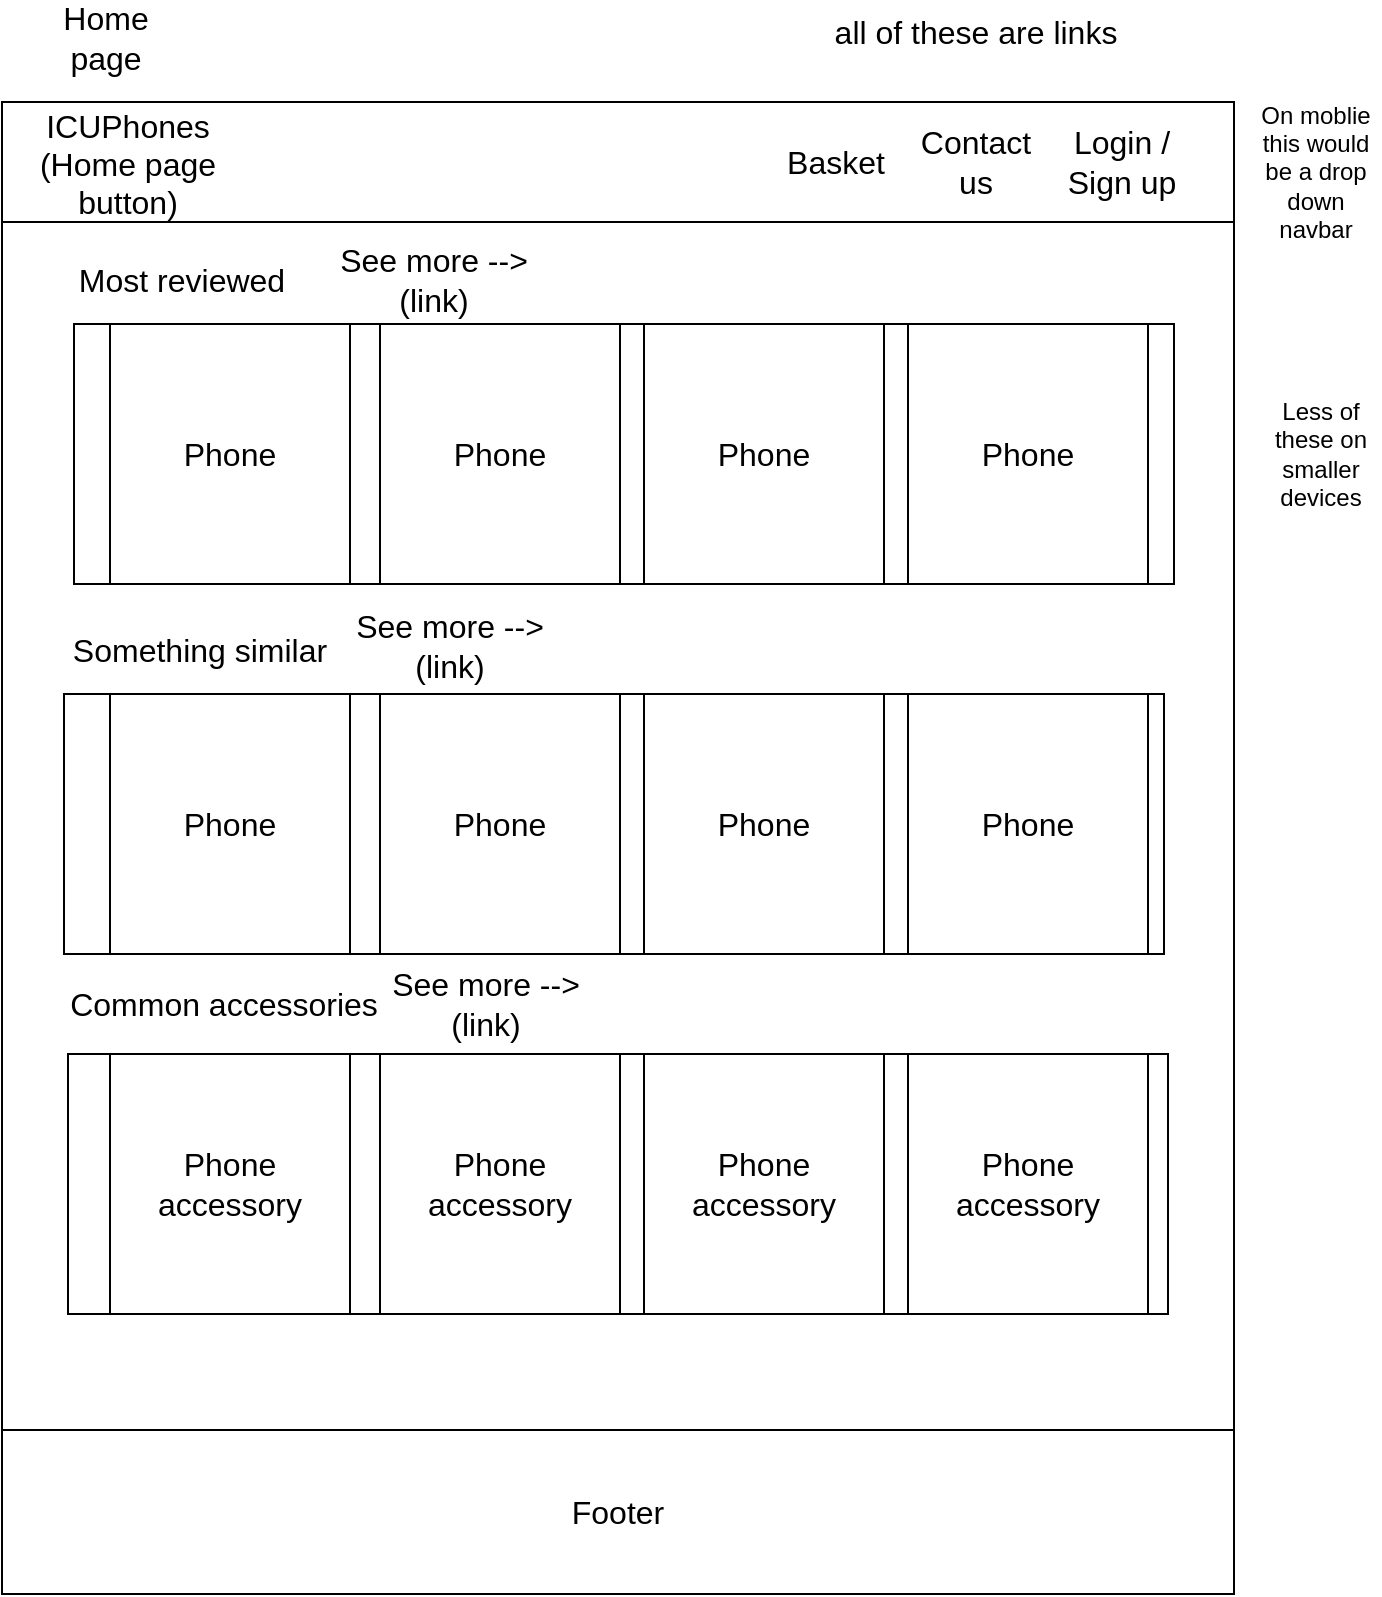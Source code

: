 <mxfile version="23.1.7" type="onedrive" pages="8">
  <diagram name="Home page" id="zt25JcFaLjdhWgld8VqI">
    <mxGraphModel grid="0" page="0" gridSize="10" guides="1" tooltips="1" connect="1" arrows="1" fold="1" pageScale="1" pageWidth="827" pageHeight="1169" math="0" shadow="0">
      <root>
        <mxCell id="0" />
        <mxCell id="1" parent="0" />
        <mxCell id="d32x63MjvHoc11s_lcRO-1" value="" style="rounded=0;whiteSpace=wrap;html=1;fontSize=16;" vertex="1" parent="1">
          <mxGeometry x="-94" y="-262" width="616" height="746" as="geometry" />
        </mxCell>
        <mxCell id="d32x63MjvHoc11s_lcRO-2" value="Home page" style="text;html=1;strokeColor=none;fillColor=none;align=center;verticalAlign=middle;whiteSpace=wrap;rounded=0;fontSize=16;" vertex="1" parent="1">
          <mxGeometry x="-72" y="-309" width="60" height="30" as="geometry" />
        </mxCell>
        <mxCell id="d32x63MjvHoc11s_lcRO-3" value="" style="rounded=0;whiteSpace=wrap;html=1;fontSize=16;" vertex="1" parent="1">
          <mxGeometry x="-94" y="-262" width="616" height="60" as="geometry" />
        </mxCell>
        <mxCell id="d32x63MjvHoc11s_lcRO-4" value="ICUPhones (Home page button)" style="text;html=1;strokeColor=none;fillColor=none;align=center;verticalAlign=middle;whiteSpace=wrap;rounded=0;fontSize=16;" vertex="1" parent="1">
          <mxGeometry x="-90" y="-251" width="118" height="39" as="geometry" />
        </mxCell>
        <mxCell id="d32x63MjvHoc11s_lcRO-6" value="Contact us" style="text;html=1;strokeColor=none;fillColor=none;align=center;verticalAlign=middle;whiteSpace=wrap;rounded=0;fontSize=16;" vertex="1" parent="1">
          <mxGeometry x="363" y="-247" width="60" height="30" as="geometry" />
        </mxCell>
        <mxCell id="d32x63MjvHoc11s_lcRO-7" value="Login / Sign up" style="text;html=1;strokeColor=none;fillColor=none;align=center;verticalAlign=middle;whiteSpace=wrap;rounded=0;fontSize=16;" vertex="1" parent="1">
          <mxGeometry x="436" y="-247" width="60" height="30" as="geometry" />
        </mxCell>
        <mxCell id="d32x63MjvHoc11s_lcRO-8" value="Basket" style="text;html=1;strokeColor=none;fillColor=none;align=center;verticalAlign=middle;whiteSpace=wrap;rounded=0;fontSize=16;" vertex="1" parent="1">
          <mxGeometry x="293" y="-247" width="60" height="30" as="geometry" />
        </mxCell>
        <mxCell id="d32x63MjvHoc11s_lcRO-10" value="Footer" style="rounded=0;whiteSpace=wrap;html=1;fontSize=16;" vertex="1" parent="1">
          <mxGeometry x="-94" y="402" width="616" height="82" as="geometry" />
        </mxCell>
        <mxCell id="d32x63MjvHoc11s_lcRO-11" value="" style="rounded=0;whiteSpace=wrap;html=1;fontSize=16;" vertex="1" parent="1">
          <mxGeometry x="-58" y="-151" width="550" height="130" as="geometry" />
        </mxCell>
        <mxCell id="d32x63MjvHoc11s_lcRO-12" value="" style="rounded=0;whiteSpace=wrap;html=1;fontSize=16;" vertex="1" parent="1">
          <mxGeometry x="-63" y="34" width="550" height="130" as="geometry" />
        </mxCell>
        <mxCell id="d32x63MjvHoc11s_lcRO-13" value="" style="rounded=0;whiteSpace=wrap;html=1;fontSize=16;" vertex="1" parent="1">
          <mxGeometry x="-61" y="214" width="550" height="130" as="geometry" />
        </mxCell>
        <mxCell id="d32x63MjvHoc11s_lcRO-15" value="Most reviewed" style="text;html=1;strokeColor=none;fillColor=none;align=center;verticalAlign=middle;whiteSpace=wrap;rounded=0;fontSize=16;" vertex="1" parent="1">
          <mxGeometry x="-63" y="-188" width="118" height="30" as="geometry" />
        </mxCell>
        <mxCell id="d32x63MjvHoc11s_lcRO-16" value="See more --&amp;gt; (link)" style="text;html=1;strokeColor=none;fillColor=none;align=center;verticalAlign=middle;whiteSpace=wrap;rounded=0;fontSize=16;" vertex="1" parent="1">
          <mxGeometry x="69" y="-188" width="106" height="30" as="geometry" />
        </mxCell>
        <mxCell id="d32x63MjvHoc11s_lcRO-17" value="Phone" style="rounded=0;whiteSpace=wrap;html=1;fontSize=16;" vertex="1" parent="1">
          <mxGeometry x="-40" y="-151" width="120" height="130" as="geometry" />
        </mxCell>
        <mxCell id="d32x63MjvHoc11s_lcRO-18" value="Phone" style="rounded=0;whiteSpace=wrap;html=1;fontSize=16;" vertex="1" parent="1">
          <mxGeometry x="95" y="-151" width="120" height="130" as="geometry" />
        </mxCell>
        <mxCell id="d32x63MjvHoc11s_lcRO-19" value="Phone" style="rounded=0;whiteSpace=wrap;html=1;fontSize=16;" vertex="1" parent="1">
          <mxGeometry x="227" y="-151" width="120" height="130" as="geometry" />
        </mxCell>
        <mxCell id="d32x63MjvHoc11s_lcRO-20" value="Phone" style="rounded=0;whiteSpace=wrap;html=1;fontSize=16;" vertex="1" parent="1">
          <mxGeometry x="359" y="-151" width="120" height="130" as="geometry" />
        </mxCell>
        <mxCell id="d32x63MjvHoc11s_lcRO-21" value="Phone" style="rounded=0;whiteSpace=wrap;html=1;fontSize=16;" vertex="1" parent="1">
          <mxGeometry x="-40" y="34" width="120" height="130" as="geometry" />
        </mxCell>
        <mxCell id="d32x63MjvHoc11s_lcRO-22" value="Phone" style="rounded=0;whiteSpace=wrap;html=1;fontSize=16;" vertex="1" parent="1">
          <mxGeometry x="95" y="34" width="120" height="130" as="geometry" />
        </mxCell>
        <mxCell id="d32x63MjvHoc11s_lcRO-23" value="Phone" style="rounded=0;whiteSpace=wrap;html=1;fontSize=16;" vertex="1" parent="1">
          <mxGeometry x="227" y="34" width="120" height="130" as="geometry" />
        </mxCell>
        <mxCell id="d32x63MjvHoc11s_lcRO-24" value="Phone" style="rounded=0;whiteSpace=wrap;html=1;fontSize=16;" vertex="1" parent="1">
          <mxGeometry x="359" y="34" width="120" height="130" as="geometry" />
        </mxCell>
        <mxCell id="d32x63MjvHoc11s_lcRO-25" value="Phone accessory" style="rounded=0;whiteSpace=wrap;html=1;fontSize=16;" vertex="1" parent="1">
          <mxGeometry x="-40" y="214" width="120" height="130" as="geometry" />
        </mxCell>
        <mxCell id="d32x63MjvHoc11s_lcRO-26" value="Phone accessory" style="rounded=0;whiteSpace=wrap;html=1;fontSize=16;" vertex="1" parent="1">
          <mxGeometry x="95" y="214" width="120" height="130" as="geometry" />
        </mxCell>
        <mxCell id="d32x63MjvHoc11s_lcRO-27" value="Phone accessory" style="rounded=0;whiteSpace=wrap;html=1;fontSize=16;" vertex="1" parent="1">
          <mxGeometry x="227" y="214" width="120" height="130" as="geometry" />
        </mxCell>
        <mxCell id="d32x63MjvHoc11s_lcRO-28" value="Phone accessory" style="rounded=0;whiteSpace=wrap;html=1;fontSize=16;" vertex="1" parent="1">
          <mxGeometry x="359" y="214" width="120" height="130" as="geometry" />
        </mxCell>
        <mxCell id="d32x63MjvHoc11s_lcRO-30" value="Something similar" style="text;html=1;strokeColor=none;fillColor=none;align=center;verticalAlign=middle;whiteSpace=wrap;rounded=0;fontSize=16;" vertex="1" parent="1">
          <mxGeometry x="-61" y="-3" width="132" height="30" as="geometry" />
        </mxCell>
        <mxCell id="d32x63MjvHoc11s_lcRO-31" value="See more --&amp;gt; (link)" style="text;html=1;strokeColor=none;fillColor=none;align=center;verticalAlign=middle;whiteSpace=wrap;rounded=0;fontSize=16;" vertex="1" parent="1">
          <mxGeometry x="80" y="-5" width="100" height="30" as="geometry" />
        </mxCell>
        <mxCell id="d32x63MjvHoc11s_lcRO-32" value="Common accessories" style="text;html=1;strokeColor=none;fillColor=none;align=center;verticalAlign=middle;whiteSpace=wrap;rounded=0;fontSize=16;" vertex="1" parent="1">
          <mxGeometry x="-61" y="174" width="156" height="30" as="geometry" />
        </mxCell>
        <mxCell id="d32x63MjvHoc11s_lcRO-33" value="See more --&amp;gt; (link)" style="text;html=1;strokeColor=none;fillColor=none;align=center;verticalAlign=middle;whiteSpace=wrap;rounded=0;fontSize=16;" vertex="1" parent="1">
          <mxGeometry x="100" y="174" width="96" height="30" as="geometry" />
        </mxCell>
        <mxCell id="d32x63MjvHoc11s_lcRO-34" value="all of these are links" style="text;html=1;strokeColor=none;fillColor=none;align=center;verticalAlign=middle;whiteSpace=wrap;rounded=0;fontSize=16;" vertex="1" parent="1">
          <mxGeometry x="311" y="-312" width="164" height="30" as="geometry" />
        </mxCell>
        <mxCell id="ZIH8kqcib9oKoeWaXA0X-1" value="On moblie this would be a drop down navbar" style="text;html=1;align=center;verticalAlign=middle;whiteSpace=wrap;rounded=0;" vertex="1" parent="1">
          <mxGeometry x="533" y="-242" width="60" height="30" as="geometry" />
        </mxCell>
        <mxCell id="ZIH8kqcib9oKoeWaXA0X-2" value="Less of these on smaller devices" style="text;html=1;align=center;verticalAlign=middle;whiteSpace=wrap;rounded=0;" vertex="1" parent="1">
          <mxGeometry x="536" y="-101" width="59" height="30" as="geometry" />
        </mxCell>
      </root>
    </mxGraphModel>
  </diagram>
  <diagram id="AbY6OzLQASMaMPU8tdsU" name="&quot;Contact us&quot;">
    <mxGraphModel grid="0" page="0" gridSize="10" guides="1" tooltips="1" connect="1" arrows="1" fold="1" pageScale="1" pageWidth="827" pageHeight="1169" math="0" shadow="0">
      <root>
        <mxCell id="0" />
        <mxCell id="1" parent="0" />
        <mxCell id="rbCyuyB-ehg8jCkqY63Z-1" value="" style="rounded=0;whiteSpace=wrap;html=1;fontSize=16;" vertex="1" parent="1">
          <mxGeometry x="-45" y="-47" width="521" height="613" as="geometry" />
        </mxCell>
        <mxCell id="rbCyuyB-ehg8jCkqY63Z-2" value="&quot;Contact us&quot;" style="text;html=1;strokeColor=none;fillColor=none;align=center;verticalAlign=middle;whiteSpace=wrap;rounded=0;fontSize=16;" vertex="1" parent="1">
          <mxGeometry x="-43" y="-96" width="101" height="35" as="geometry" />
        </mxCell>
        <mxCell id="rbCyuyB-ehg8jCkqY63Z-3" value="The navbar (full on Home page)" style="rounded=0;whiteSpace=wrap;html=1;fontSize=16;" vertex="1" parent="1">
          <mxGeometry x="-45" y="-47" width="521" height="60" as="geometry" />
        </mxCell>
        <mxCell id="gOTSkg0luQZno4KXuptD-1" style="edgeStyle=none;curved=1;rounded=0;orthogonalLoop=1;jettySize=auto;html=1;exitX=0.5;exitY=0;exitDx=0;exitDy=0;fontSize=12;startSize=8;endSize=8;" edge="1" parent="1" source="mKzCwTj_6UQjqGNAuBny-1" target="rbCyuyB-ehg8jCkqY63Z-1">
          <mxGeometry relative="1" as="geometry" />
        </mxCell>
        <mxCell id="mKzCwTj_6UQjqGNAuBny-1" value="Footer" style="rounded=0;whiteSpace=wrap;html=1;" vertex="1" parent="1">
          <mxGeometry x="-45" y="478" width="521" height="88" as="geometry" />
        </mxCell>
        <mxCell id="gOTSkg0luQZno4KXuptD-2" value="" style="rounded=0;whiteSpace=wrap;html=1;" vertex="1" parent="1">
          <mxGeometry x="-27" y="122" width="489" height="269" as="geometry" />
        </mxCell>
        <mxCell id="gOTSkg0luQZno4KXuptD-3" value="Our customers are very important to us so let us know of anything that may of gone wrong with this form" style="text;html=1;align=center;verticalAlign=middle;whiteSpace=wrap;rounded=0;;fontSize=16;" vertex="1" parent="1">
          <mxGeometry x="-23" y="82" width="463.5" height="21" as="geometry" />
        </mxCell>
        <mxCell id="gOTSkg0luQZno4KXuptD-4" value="Name (optional):" style="text;html=1;align=center;verticalAlign=middle;whiteSpace=wrap;rounded=0;;fontSize=16;" vertex="1" parent="1">
          <mxGeometry x="-12" y="140" width="129" height="30" as="geometry" />
        </mxCell>
        <mxCell id="gOTSkg0luQZno4KXuptD-6" value="" style="rounded=0;whiteSpace=wrap;html=1;" vertex="1" parent="1">
          <mxGeometry x="120" y="145" width="117" height="23" as="geometry" />
        </mxCell>
        <mxCell id="gOTSkg0luQZno4KXuptD-7" value="Email:" style="text;html=1;align=center;verticalAlign=middle;whiteSpace=wrap;rounded=0;;fontSize=16;" vertex="1" parent="1">
          <mxGeometry x="-12" y="170" width="60" height="30" as="geometry" />
        </mxCell>
        <mxCell id="gOTSkg0luQZno4KXuptD-9" value="" style="rounded=0;whiteSpace=wrap;html=1;" vertex="1" parent="1">
          <mxGeometry x="55" y="172.5" width="194" height="25" as="geometry" />
        </mxCell>
        <mxCell id="gOTSkg0luQZno4KXuptD-12" value="Issue:" style="text;html=1;align=center;verticalAlign=middle;whiteSpace=wrap;rounded=0;;fontSize=16;" vertex="1" parent="1">
          <mxGeometry x="-12" y="206" width="60" height="30" as="geometry" />
        </mxCell>
        <mxCell id="gOTSkg0luQZno4KXuptD-13" value="A dropdown box that lets you choose the issue." style="rounded=0;whiteSpace=wrap;html=1;" vertex="1" parent="1">
          <mxGeometry x="55" y="210" width="178" height="27" as="geometry" />
        </mxCell>
        <mxCell id="gOTSkg0luQZno4KXuptD-14" value="Description of what went wrong:" style="text;html=1;align=center;verticalAlign=middle;whiteSpace=wrap;rounded=0;;fontSize=16;" vertex="1" parent="1">
          <mxGeometry x="-12" y="247" width="229" height="30" as="geometry" />
        </mxCell>
        <mxCell id="gOTSkg0luQZno4KXuptD-15" value="" style="rounded=0;whiteSpace=wrap;html=1;" vertex="1" parent="1">
          <mxGeometry x="-12" y="277" width="456" height="106" as="geometry" />
        </mxCell>
        <mxCell id="gOTSkg0luQZno4KXuptD-16" value="Alternatively you can contact us through email (notrealemail@emailsite.com) or though phone (5555555555)" style="text;html=1;align=center;verticalAlign=middle;whiteSpace=wrap;rounded=0;;fontSize=16;" vertex="1" parent="1">
          <mxGeometry x="-43" y="401" width="491" height="71" as="geometry" />
        </mxCell>
      </root>
    </mxGraphModel>
  </diagram>
  <diagram id="mWhjEdERqXn4Da6BEjyh" name="Category pages">
    <mxGraphModel grid="0" page="0" gridSize="10" guides="1" tooltips="1" connect="1" arrows="1" fold="1" pageScale="1" pageWidth="827" pageHeight="1169" math="0" shadow="0">
      <root>
        <mxCell id="0" />
        <mxCell id="1" parent="0" />
        <mxCell id="qNbQul-dFzZ_JnN7R4oM-1" value="" style="rounded=0;whiteSpace=wrap;html=1;" vertex="1" parent="1">
          <mxGeometry x="-91" y="-84" width="587" height="680" as="geometry" />
        </mxCell>
        <mxCell id="qNbQul-dFzZ_JnN7R4oM-2" value="Category pages" style="text;html=1;align=center;verticalAlign=middle;whiteSpace=wrap;rounded=0;;fontSize=16;" vertex="1" parent="1">
          <mxGeometry x="-91" y="-137" width="133" height="30" as="geometry" />
        </mxCell>
        <mxCell id="qNbQul-dFzZ_JnN7R4oM-3" value="Navbar (full on Home page)" style="rounded=0;whiteSpace=wrap;html=1;" vertex="1" parent="1">
          <mxGeometry x="-91" y="-84" width="587" height="60" as="geometry" />
        </mxCell>
        <mxCell id="qNbQul-dFzZ_JnN7R4oM-4" value="Footer" style="rounded=0;whiteSpace=wrap;html=1;" vertex="1" parent="1">
          <mxGeometry x="-91" y="536" width="587" height="60" as="geometry" />
        </mxCell>
        <mxCell id="qNbQul-dFzZ_JnN7R4oM-5" value="(The category type here)" style="text;html=1;align=center;verticalAlign=middle;whiteSpace=wrap;rounded=0;;fontSize=16;" vertex="1" parent="1">
          <mxGeometry x="-70" y="-11" width="148" height="46" as="geometry" />
        </mxCell>
        <mxCell id="qNbQul-dFzZ_JnN7R4oM-6" value="" style="rounded=0;whiteSpace=wrap;html=1;" vertex="1" parent="1">
          <mxGeometry x="-44" y="35" width="140" height="171" as="geometry" />
        </mxCell>
        <mxCell id="qNbQul-dFzZ_JnN7R4oM-7" value="Picture of phone" style="rounded=0;whiteSpace=wrap;html=1;" vertex="1" parent="1">
          <mxGeometry x="-34" y="42" width="120" height="80" as="geometry" />
        </mxCell>
        <mxCell id="qNbQul-dFzZ_JnN7R4oM-9" value="Description of phone" style="text;html=1;align=center;verticalAlign=middle;whiteSpace=wrap;rounded=0;;fontSize=12;" vertex="1" parent="1">
          <mxGeometry x="-32.5" y="130" width="114.5" height="66" as="geometry" />
        </mxCell>
        <mxCell id="qNbQul-dFzZ_JnN7R4oM-10" value="These are cards --&amp;gt;" style="text;html=1;align=center;verticalAlign=middle;whiteSpace=wrap;rounded=0;;fontSize=16;" vertex="1" parent="1">
          <mxGeometry x="-247" y="100" width="153" height="30" as="geometry" />
        </mxCell>
        <mxCell id="qNbQul-dFzZ_JnN7R4oM-17" value="" style="rounded=0;whiteSpace=wrap;html=1;" vertex="1" parent="1">
          <mxGeometry x="313" y="35" width="140" height="171" as="geometry" />
        </mxCell>
        <mxCell id="qNbQul-dFzZ_JnN7R4oM-18" value="Picture of phone" style="rounded=0;whiteSpace=wrap;html=1;" vertex="1" parent="1">
          <mxGeometry x="323" y="42" width="120" height="80" as="geometry" />
        </mxCell>
        <mxCell id="qNbQul-dFzZ_JnN7R4oM-19" value="Description of phone" style="text;html=1;align=center;verticalAlign=middle;whiteSpace=wrap;rounded=0;;fontSize=12;" vertex="1" parent="1">
          <mxGeometry x="324.5" y="130" width="114.5" height="66" as="geometry" />
        </mxCell>
        <mxCell id="qNbQul-dFzZ_JnN7R4oM-20" value="" style="rounded=0;whiteSpace=wrap;html=1;" vertex="1" parent="1">
          <mxGeometry x="132.5" y="35" width="140" height="171" as="geometry" />
        </mxCell>
        <mxCell id="qNbQul-dFzZ_JnN7R4oM-21" value="Picture of phone" style="rounded=0;whiteSpace=wrap;html=1;" vertex="1" parent="1">
          <mxGeometry x="142.5" y="42" width="120" height="80" as="geometry" />
        </mxCell>
        <mxCell id="qNbQul-dFzZ_JnN7R4oM-22" value="Description of phone" style="text;html=1;align=center;verticalAlign=middle;whiteSpace=wrap;rounded=0;;fontSize=12;" vertex="1" parent="1">
          <mxGeometry x="144" y="130" width="114.5" height="66" as="geometry" />
        </mxCell>
        <mxCell id="qNbQul-dFzZ_JnN7R4oM-23" value="" style="rounded=0;whiteSpace=wrap;html=1;" vertex="1" parent="1">
          <mxGeometry x="-44" y="217" width="140" height="171" as="geometry" />
        </mxCell>
        <mxCell id="qNbQul-dFzZ_JnN7R4oM-24" value="Picture of phone" style="rounded=0;whiteSpace=wrap;html=1;" vertex="1" parent="1">
          <mxGeometry x="-34" y="224" width="120" height="80" as="geometry" />
        </mxCell>
        <mxCell id="qNbQul-dFzZ_JnN7R4oM-25" value="Description of phone" style="text;html=1;align=center;verticalAlign=middle;whiteSpace=wrap;rounded=0;;fontSize=12;" vertex="1" parent="1">
          <mxGeometry x="-32.5" y="312" width="114.5" height="66" as="geometry" />
        </mxCell>
        <mxCell id="qNbQul-dFzZ_JnN7R4oM-26" value="" style="rounded=0;whiteSpace=wrap;html=1;" vertex="1" parent="1">
          <mxGeometry x="132.5" y="217" width="140" height="171" as="geometry" />
        </mxCell>
        <mxCell id="qNbQul-dFzZ_JnN7R4oM-27" value="Picture of phone" style="rounded=0;whiteSpace=wrap;html=1;" vertex="1" parent="1">
          <mxGeometry x="142.5" y="224" width="120" height="80" as="geometry" />
        </mxCell>
        <mxCell id="qNbQul-dFzZ_JnN7R4oM-28" value="Description of phone" style="text;html=1;align=center;verticalAlign=middle;whiteSpace=wrap;rounded=0;;fontSize=12;" vertex="1" parent="1">
          <mxGeometry x="144" y="312" width="114.5" height="66" as="geometry" />
        </mxCell>
        <mxCell id="qNbQul-dFzZ_JnN7R4oM-29" value="" style="rounded=0;whiteSpace=wrap;html=1;" vertex="1" parent="1">
          <mxGeometry x="313" y="217" width="140" height="171" as="geometry" />
        </mxCell>
        <mxCell id="qNbQul-dFzZ_JnN7R4oM-30" value="Picture of phone" style="rounded=0;whiteSpace=wrap;html=1;" vertex="1" parent="1">
          <mxGeometry x="323" y="224" width="120" height="80" as="geometry" />
        </mxCell>
        <mxCell id="qNbQul-dFzZ_JnN7R4oM-31" value="Description of phone" style="text;html=1;align=center;verticalAlign=middle;whiteSpace=wrap;rounded=0;;fontSize=12;" vertex="1" parent="1">
          <mxGeometry x="324.5" y="312" width="114.5" height="66" as="geometry" />
        </mxCell>
        <mxCell id="qNbQul-dFzZ_JnN7R4oM-33" value="" style="rounded=0;whiteSpace=wrap;html=1;" vertex="1" parent="1">
          <mxGeometry x="-44" y="399" width="140" height="137" as="geometry" />
        </mxCell>
        <mxCell id="qNbQul-dFzZ_JnN7R4oM-34" value="Picture of phone" style="rounded=0;whiteSpace=wrap;html=1;" vertex="1" parent="1">
          <mxGeometry x="-34" y="408" width="120" height="72" as="geometry" />
        </mxCell>
        <mxCell id="qNbQul-dFzZ_JnN7R4oM-35" value="Description of phone" style="text;html=1;align=center;verticalAlign=middle;whiteSpace=wrap;rounded=0;;fontSize=12;" vertex="1" parent="1">
          <mxGeometry x="-33" y="490" width="117" height="47" as="geometry" />
        </mxCell>
        <mxCell id="qNbQul-dFzZ_JnN7R4oM-36" value="" style="rounded=0;whiteSpace=wrap;html=1;" vertex="1" parent="1">
          <mxGeometry x="132.5" y="399" width="140" height="137" as="geometry" />
        </mxCell>
        <mxCell id="qNbQul-dFzZ_JnN7R4oM-37" value="Picture of phone" style="rounded=0;whiteSpace=wrap;html=1;" vertex="1" parent="1">
          <mxGeometry x="142.5" y="408" width="120" height="72" as="geometry" />
        </mxCell>
        <mxCell id="qNbQul-dFzZ_JnN7R4oM-38" value="Description of phone" style="text;html=1;align=center;verticalAlign=middle;whiteSpace=wrap;rounded=0;;fontSize=12;" vertex="1" parent="1">
          <mxGeometry x="143.5" y="490" width="117" height="47" as="geometry" />
        </mxCell>
        <mxCell id="qNbQul-dFzZ_JnN7R4oM-39" value="" style="rounded=0;whiteSpace=wrap;html=1;" vertex="1" parent="1">
          <mxGeometry x="311.75" y="399" width="140" height="137" as="geometry" />
        </mxCell>
        <mxCell id="qNbQul-dFzZ_JnN7R4oM-40" value="Picture of phone" style="rounded=0;whiteSpace=wrap;html=1;" vertex="1" parent="1">
          <mxGeometry x="321.75" y="408" width="120" height="72" as="geometry" />
        </mxCell>
        <mxCell id="qNbQul-dFzZ_JnN7R4oM-41" value="Description of phone" style="text;html=1;align=center;verticalAlign=middle;whiteSpace=wrap;rounded=0;;fontSize=12;" vertex="1" parent="1">
          <mxGeometry x="322.75" y="490" width="117" height="47" as="geometry" />
        </mxCell>
        <mxCell id="qNbQul-dFzZ_JnN7R4oM-42" value="Scroll down to find more (footer will be at the end of the page not at the bottom of the screen)" style="text;html=1;align=center;verticalAlign=middle;whiteSpace=wrap;rounded=0;;fontSize=16;" vertex="1" parent="1">
          <mxGeometry x="93.75" y="608" width="215" height="79" as="geometry" />
        </mxCell>
        <mxCell id="n9BA55_rLFzUqG-_gnNx-1" value="Can be limited down to just 1 per row on smaller devices" style="text;html=1;align=center;verticalAlign=middle;whiteSpace=wrap;rounded=0;" vertex="1" parent="1">
          <mxGeometry x="516" y="84" width="60" height="30" as="geometry" />
        </mxCell>
      </root>
    </mxGraphModel>
  </diagram>
  <diagram id="FB4hmMKqrwhnoJkXc2Fm" name="Login / Sign up page">
    <mxGraphModel grid="0" page="0" gridSize="10" guides="1" tooltips="1" connect="1" arrows="1" fold="1" pageScale="1" pageWidth="827" pageHeight="1169" math="0" shadow="0">
      <root>
        <mxCell id="0" />
        <mxCell id="1" parent="0" />
        <mxCell id="Q6-p6mUPjxA83mHE6kSp-1" value="" style="rounded=0;whiteSpace=wrap;html=1;" vertex="1" parent="1">
          <mxGeometry x="-88" y="-102" width="579" height="682" as="geometry" />
        </mxCell>
        <mxCell id="Q6-p6mUPjxA83mHE6kSp-2" value="Navbar (full on home page)" style="rounded=0;whiteSpace=wrap;html=1;" vertex="1" parent="1">
          <mxGeometry x="-88" y="-102" width="579" height="60" as="geometry" />
        </mxCell>
        <mxCell id="Q6-p6mUPjxA83mHE6kSp-3" value="Footer" style="rounded=0;whiteSpace=wrap;html=1;" vertex="1" parent="1">
          <mxGeometry x="-88" y="500" width="579" height="80" as="geometry" />
        </mxCell>
        <mxCell id="Q6-p6mUPjxA83mHE6kSp-4" value="Login" style="text;html=1;align=center;verticalAlign=middle;whiteSpace=wrap;rounded=0;;fontSize=16;" vertex="1" parent="1">
          <mxGeometry x="-65" y="-8" width="60" height="30" as="geometry" />
        </mxCell>
        <mxCell id="Q6-p6mUPjxA83mHE6kSp-5" value="Username:" style="text;html=1;align=center;verticalAlign=middle;whiteSpace=wrap;rounded=0;;fontSize=16;" vertex="1" parent="1">
          <mxGeometry x="-65" y="32" width="60" height="30" as="geometry" />
        </mxCell>
        <mxCell id="Q6-p6mUPjxA83mHE6kSp-6" value="" style="rounded=0;whiteSpace=wrap;html=1;" vertex="1" parent="1">
          <mxGeometry x="13" y="34" width="120" height="26" as="geometry" />
        </mxCell>
        <mxCell id="Q6-p6mUPjxA83mHE6kSp-7" value="Password:" style="text;html=1;align=center;verticalAlign=middle;whiteSpace=wrap;rounded=0;;fontSize=16;" vertex="1" parent="1">
          <mxGeometry x="-65" y="76" width="60" height="30" as="geometry" />
        </mxCell>
        <mxCell id="Q6-p6mUPjxA83mHE6kSp-8" value="Hidden text version" style="rounded=0;whiteSpace=wrap;html=1;" vertex="1" parent="1">
          <mxGeometry x="13" y="78" width="120" height="29" as="geometry" />
        </mxCell>
        <mxCell id="Q6-p6mUPjxA83mHE6kSp-10" value="Login" style="rounded=0;whiteSpace=wrap;html=1;" vertex="1" parent="1">
          <mxGeometry x="-68" y="124" width="74" height="27" as="geometry" />
        </mxCell>
        <mxCell id="Q6-p6mUPjxA83mHE6kSp-11" value="Sign up" style="text;html=1;align=center;verticalAlign=middle;whiteSpace=wrap;rounded=0;;fontSize=16;" vertex="1" parent="1">
          <mxGeometry x="-65" y="191" width="60" height="30" as="geometry" />
        </mxCell>
        <mxCell id="Q6-p6mUPjxA83mHE6kSp-12" value="Username:" style="text;html=1;align=center;verticalAlign=middle;whiteSpace=wrap;rounded=0;;fontSize=16;" vertex="1" parent="1">
          <mxGeometry x="-65" y="234" width="60" height="30" as="geometry" />
        </mxCell>
        <mxCell id="Q6-p6mUPjxA83mHE6kSp-13" value="" style="rounded=0;whiteSpace=wrap;html=1;" vertex="1" parent="1">
          <mxGeometry x="17" y="237" width="120" height="27" as="geometry" />
        </mxCell>
        <mxCell id="Q6-p6mUPjxA83mHE6kSp-14" value="Password:" style="text;html=1;align=center;verticalAlign=middle;whiteSpace=wrap;rounded=0;;fontSize=16;" vertex="1" parent="1">
          <mxGeometry x="-65" y="273" width="60" height="30" as="geometry" />
        </mxCell>
        <mxCell id="Q6-p6mUPjxA83mHE6kSp-15" value="Hidden text version" style="rounded=0;whiteSpace=wrap;html=1;" vertex="1" parent="1">
          <mxGeometry x="17" y="277" width="120" height="27" as="geometry" />
        </mxCell>
        <mxCell id="Q6-p6mUPjxA83mHE6kSp-16" value="Confirm password:" style="text;html=1;align=center;verticalAlign=middle;whiteSpace=wrap;rounded=0;;fontSize=16;" vertex="1" parent="1">
          <mxGeometry x="-65" y="314" width="60" height="30" as="geometry" />
        </mxCell>
        <mxCell id="Q6-p6mUPjxA83mHE6kSp-17" value="Hidden text version" style="rounded=0;whiteSpace=wrap;html=1;" vertex="1" parent="1">
          <mxGeometry x="17" y="317" width="120" height="27" as="geometry" />
        </mxCell>
        <mxCell id="Q6-p6mUPjxA83mHE6kSp-18" value="Email:" style="text;html=1;align=center;verticalAlign=middle;whiteSpace=wrap;rounded=0;;fontSize=16;" vertex="1" parent="1">
          <mxGeometry x="-68" y="361" width="60" height="30" as="geometry" />
        </mxCell>
        <mxCell id="Q6-p6mUPjxA83mHE6kSp-19" value="" style="rounded=0;whiteSpace=wrap;html=1;" vertex="1" parent="1">
          <mxGeometry x="17" y="361" width="120" height="27" as="geometry" />
        </mxCell>
        <mxCell id="Q6-p6mUPjxA83mHE6kSp-20" value="" style="rounded=0;whiteSpace=wrap;html=1;" vertex="1" parent="1">
          <mxGeometry x="-60" y="401" width="22" height="20" as="geometry" />
        </mxCell>
        <mxCell id="Q6-p6mUPjxA83mHE6kSp-22" value="Do you want to receive emails about upcoming sales" style="text;html=1;align=center;verticalAlign=middle;whiteSpace=wrap;rounded=0;;fontSize=12;" vertex="1" parent="1">
          <mxGeometry x="-35" y="396" width="159" height="30" as="geometry" />
        </mxCell>
        <mxCell id="Q6-p6mUPjxA83mHE6kSp-23" value="Sign up" style="rounded=0;whiteSpace=wrap;html=1;" vertex="1" parent="1">
          <mxGeometry x="-68" y="431" width="77" height="30" as="geometry" />
        </mxCell>
        <mxCell id="Q6-p6mUPjxA83mHE6kSp-25" value="Forgot my username / password" style="text;html=1;align=center;verticalAlign=middle;whiteSpace=wrap;rounded=0;;fontSize=10;" vertex="1" parent="1">
          <mxGeometry x="25" y="122.5" width="107" height="30" as="geometry" />
        </mxCell>
      </root>
    </mxGraphModel>
  </diagram>
  <diagram id="ZmaYch3wh9bKDJH_SSHm" name="Phone page">
    <mxGraphModel grid="0" page="0" gridSize="10" guides="1" tooltips="1" connect="1" arrows="1" fold="1" pageScale="1" pageWidth="827" pageHeight="1169" math="0" shadow="0">
      <root>
        <mxCell id="0" />
        <mxCell id="1" parent="0" />
        <mxCell id="0CbI0ZOK11JoenwjkDYB-1" value="" style="rounded=0;whiteSpace=wrap;html=1;" vertex="1" parent="1">
          <mxGeometry x="-102" y="-156" width="622" height="748" as="geometry" />
        </mxCell>
        <mxCell id="0CbI0ZOK11JoenwjkDYB-2" value="Navbar (Full on homepage)" style="rounded=0;whiteSpace=wrap;html=1;" vertex="1" parent="1">
          <mxGeometry x="-102" y="-156" width="622" height="60" as="geometry" />
        </mxCell>
        <mxCell id="0CbI0ZOK11JoenwjkDYB-3" value="Footer" style="rounded=0;whiteSpace=wrap;html=1;" vertex="1" parent="1">
          <mxGeometry x="-102" y="500" width="622" height="95" as="geometry" />
        </mxCell>
        <mxCell id="0CbI0ZOK11JoenwjkDYB-4" value="Picture of phone" style="rounded=0;whiteSpace=wrap;html=1;" vertex="1" parent="1">
          <mxGeometry x="-80" y="-78" width="350" height="330" as="geometry" />
        </mxCell>
        <mxCell id="0CbI0ZOK11JoenwjkDYB-5" value="Name of phone" style="text;html=1;align=center;verticalAlign=middle;whiteSpace=wrap;rounded=0;;fontSize=20;" vertex="1" parent="1">
          <mxGeometry x="285" y="-78" width="225" height="48" as="geometry" />
        </mxCell>
        <mxCell id="0CbI0ZOK11JoenwjkDYB-6" value="Some stats about the phone like how much storage it has, how longs its battery life is, its rating, etc." style="text;html=1;align=center;verticalAlign=middle;whiteSpace=wrap;rounded=0;;fontSize=16;" vertex="1" parent="1">
          <mxGeometry x="285" y="-30" width="221" height="285" as="geometry" />
        </mxCell>
        <mxCell id="0CbI0ZOK11JoenwjkDYB-7" value="Text box&amp;nbsp;" style="rounded=0;whiteSpace=wrap;html=1;" vertex="1" parent="1">
          <mxGeometry x="-80" y="301" width="454" height="35" as="geometry" />
        </mxCell>
        <mxCell id="0CbI0ZOK11JoenwjkDYB-8" value="Reviews" style="text;html=1;align=center;verticalAlign=middle;whiteSpace=wrap;rounded=0;;fontSize=16;" vertex="1" parent="1">
          <mxGeometry x="-80" y="264" width="60" height="30" as="geometry" />
        </mxCell>
        <mxCell id="0CbI0ZOK11JoenwjkDYB-9" value="" style="verticalLabelPosition=bottom;verticalAlign=top;html=1;shape=mxgraph.basic.tick" vertex="1" parent="1">
          <mxGeometry x="382" y="301" width="35" height="35" as="geometry" />
        </mxCell>
        <mxCell id="0CbI0ZOK11JoenwjkDYB-10" value="" style="verticalLabelPosition=bottom;verticalAlign=top;html=1;shape=mxgraph.basic.x" vertex="1" parent="1">
          <mxGeometry x="425" y="301" width="35" height="35" as="geometry" />
        </mxCell>
        <mxCell id="0CbI0ZOK11JoenwjkDYB-11" value="Was it good or bad" style="text;html=1;align=center;verticalAlign=middle;whiteSpace=wrap;rounded=0;;fontSize=10;" vertex="1" parent="1">
          <mxGeometry x="435" y="269" width="60" height="30" as="geometry" />
        </mxCell>
        <mxCell id="0CbI0ZOK11JoenwjkDYB-13" value="" style="ellipse;whiteSpace=wrap;html=1;aspect=fixed;" vertex="1" parent="1">
          <mxGeometry x="468" y="301" width="35" height="35" as="geometry" />
        </mxCell>
        <mxCell id="0CbI0ZOK11JoenwjkDYB-17" value="" style="endArrow=classic;html=1;rounded=0;fontSize=12;startSize=8;endSize=8;" edge="1" parent="1">
          <mxGeometry width="50" height="50" relative="1" as="geometry">
            <mxPoint x="473.5" y="318" as="sourcePoint" />
            <mxPoint x="497.5" y="318" as="targetPoint" />
          </mxGeometry>
        </mxCell>
        <mxCell id="0CbI0ZOK11JoenwjkDYB-18" value="" style="rounded=0;whiteSpace=wrap;html=1;" vertex="1" parent="1">
          <mxGeometry x="-80" y="351" width="590" height="60" as="geometry" />
        </mxCell>
        <mxCell id="0CbI0ZOK11JoenwjkDYB-19" value="(Username)" style="text;html=1;align=center;verticalAlign=middle;whiteSpace=wrap;rounded=0;;fontSize=11;" vertex="1" parent="1">
          <mxGeometry x="-73" y="356" width="60" height="16" as="geometry" />
        </mxCell>
        <mxCell id="0CbI0ZOK11JoenwjkDYB-20" value="(Review about the phone)&amp;nbsp;" style="text;html=1;align=center;verticalAlign=middle;whiteSpace=wrap;rounded=0;;fontSize=16;" vertex="1" parent="1">
          <mxGeometry x="-73" y="374" width="212" height="30" as="geometry" />
        </mxCell>
        <mxCell id="0CbI0ZOK11JoenwjkDYB-21" value="" style="verticalLabelPosition=bottom;verticalAlign=top;html=1;shape=mxgraph.basic.tick" vertex="1" parent="1">
          <mxGeometry x="380" y="363.5" width="35" height="35" as="geometry" />
        </mxCell>
        <mxCell id="0CbI0ZOK11JoenwjkDYB-22" value="" style="verticalLabelPosition=bottom;verticalAlign=top;html=1;shape=mxgraph.basic.x" vertex="1" parent="1">
          <mxGeometry x="425" y="363.5" width="35" height="35" as="geometry" />
        </mxCell>
        <mxCell id="0CbI0ZOK11JoenwjkDYB-23" value="One of these will be coloured in to display what that user thought of the phone" style="text;html=1;align=center;verticalAlign=middle;whiteSpace=wrap;rounded=0;;fontSize=8;" vertex="1" parent="1">
          <mxGeometry x="286" y="364" width="88" height="30" as="geometry" />
        </mxCell>
        <mxCell id="0CbI0ZOK11JoenwjkDYB-24" value="" style="rounded=0;whiteSpace=wrap;html=1;" vertex="1" parent="1">
          <mxGeometry x="-80" y="436" width="590" height="60" as="geometry" />
        </mxCell>
        <mxCell id="0CbI0ZOK11JoenwjkDYB-25" value="(Username)" style="text;html=1;align=center;verticalAlign=middle;whiteSpace=wrap;rounded=0;;fontSize=11;" vertex="1" parent="1">
          <mxGeometry x="-73" y="441" width="60" height="16" as="geometry" />
        </mxCell>
        <mxCell id="0CbI0ZOK11JoenwjkDYB-26" value="(Review about the phone)&amp;nbsp;" style="text;html=1;align=center;verticalAlign=middle;whiteSpace=wrap;rounded=0;;fontSize=16;" vertex="1" parent="1">
          <mxGeometry x="-73" y="459" width="212" height="30" as="geometry" />
        </mxCell>
        <mxCell id="0CbI0ZOK11JoenwjkDYB-27" value="" style="verticalLabelPosition=bottom;verticalAlign=top;html=1;shape=mxgraph.basic.tick" vertex="1" parent="1">
          <mxGeometry x="380" y="448.5" width="35" height="35" as="geometry" />
        </mxCell>
        <mxCell id="0CbI0ZOK11JoenwjkDYB-28" value="" style="verticalLabelPosition=bottom;verticalAlign=top;html=1;shape=mxgraph.basic.x" vertex="1" parent="1">
          <mxGeometry x="425" y="448.5" width="35" height="35" as="geometry" />
        </mxCell>
        <mxCell id="0CbI0ZOK11JoenwjkDYB-29" value="One of these will be coloured in to display what that user thought of the phone" style="text;html=1;align=center;verticalAlign=middle;whiteSpace=wrap;rounded=0;;fontSize=8;" vertex="1" parent="1">
          <mxGeometry x="286" y="449" width="88" height="30" as="geometry" />
        </mxCell>
        <mxCell id="0CbI0ZOK11JoenwjkDYB-30" value="Can scroll down to find more reviews&amp;nbsp;" style="text;html=1;align=center;verticalAlign=middle;whiteSpace=wrap;rounded=0;;fontSize=16;" vertex="1" parent="1">
          <mxGeometry x="161" y="611" width="96" height="90" as="geometry" />
        </mxCell>
        <mxCell id="iQW-WB0-6XZrYjL3mqGk-1" value="Phone/ Assesory page" style="text;html=1;align=center;verticalAlign=middle;whiteSpace=wrap;rounded=0;;fontSize=16;" vertex="1" parent="1">
          <mxGeometry x="-102" y="-243" width="165" height="30" as="geometry" />
        </mxCell>
        <mxCell id="X6J9cLq40A2Sc6m982mo-1" value="Using phone here but assessory will be very similar" style="text;html=1;align=center;verticalAlign=middle;whiteSpace=wrap;rounded=0;;fontSize=12;" vertex="1" parent="1">
          <mxGeometry x="-100" y="-204" width="158" height="30" as="geometry" />
        </mxCell>
        <mxCell id="2MD2ARYdmOMC5v6o1aYN-1" value="Add to basket" style="rounded=0;whiteSpace=wrap;html=1;" vertex="1" parent="1">
          <mxGeometry x="288" y="227" width="77" height="25" as="geometry" />
        </mxCell>
        <mxCell id="wSMiBKr04g9Jr3KjCeLQ-1" value="Maybe video of phone" style="text;html=1;align=center;verticalAlign=middle;whiteSpace=wrap;rounded=0;" vertex="1" parent="1">
          <mxGeometry x="-184" y="72" width="60" height="30" as="geometry" />
        </mxCell>
      </root>
    </mxGraphModel>
  </diagram>
  <diagram id="HOWg-fxnXxlKgeUe5kh1" name="Basket page">
    <mxGraphModel grid="0" page="0" gridSize="10" guides="1" tooltips="1" connect="1" arrows="1" fold="1" pageScale="1" pageWidth="827" pageHeight="1169" math="0" shadow="0">
      <root>
        <mxCell id="0" />
        <mxCell id="1" parent="0" />
        <mxCell id="l3Zq-ERsJNq0asMeNxPJ-1" value="" style="rounded=0;whiteSpace=wrap;html=1;" vertex="1" parent="1">
          <mxGeometry x="-92" y="-84" width="618" height="685" as="geometry" />
        </mxCell>
        <mxCell id="l3Zq-ERsJNq0asMeNxPJ-2" value="Basket page" style="text;html=1;align=center;verticalAlign=middle;whiteSpace=wrap;rounded=0;;fontSize=16;" vertex="1" parent="1">
          <mxGeometry x="-65" y="-143" width="116" height="30" as="geometry" />
        </mxCell>
        <mxCell id="l3Zq-ERsJNq0asMeNxPJ-3" value="Navbar (Full on home page)" style="rounded=0;whiteSpace=wrap;html=1;" vertex="1" parent="1">
          <mxGeometry x="-92" y="-84" width="618" height="75" as="geometry" />
        </mxCell>
        <mxCell id="l3Zq-ERsJNq0asMeNxPJ-4" value="Footer" style="rounded=0;whiteSpace=wrap;html=1;" vertex="1" parent="1">
          <mxGeometry x="-92" y="498" width="619" height="103" as="geometry" />
        </mxCell>
        <mxCell id="l3Zq-ERsJNq0asMeNxPJ-5" value="Items in your basket" style="text;html=1;align=center;verticalAlign=middle;whiteSpace=wrap;rounded=0;;fontSize=16;" vertex="1" parent="1">
          <mxGeometry x="-79" y="7" width="156" height="30" as="geometry" />
        </mxCell>
        <mxCell id="l3Zq-ERsJNq0asMeNxPJ-6" value="" style="rounded=0;whiteSpace=wrap;html=1;" vertex="1" parent="1">
          <mxGeometry x="-79" y="45" width="287" height="94" as="geometry" />
        </mxCell>
        <mxCell id="l3Zq-ERsJNq0asMeNxPJ-7" value="Picture of phone" style="rounded=0;whiteSpace=wrap;html=1;" vertex="1" parent="1">
          <mxGeometry x="-73" y="50" width="143" height="83" as="geometry" />
        </mxCell>
        <mxCell id="l3Zq-ERsJNq0asMeNxPJ-8" value="Brief description&amp;nbsp;&amp;nbsp;" style="text;html=1;align=center;verticalAlign=middle;whiteSpace=wrap;rounded=0;;fontSize=12;" vertex="1" parent="1">
          <mxGeometry x="95" y="59" width="102" height="44" as="geometry" />
        </mxCell>
        <mxCell id="l3Zq-ERsJNq0asMeNxPJ-9" value="Price: £??.??" style="text;html=1;align=center;verticalAlign=middle;whiteSpace=wrap;rounded=0;;fontSize=14;" vertex="1" parent="1">
          <mxGeometry x="92" y="103" width="60" height="30" as="geometry" />
        </mxCell>
        <mxCell id="l3Zq-ERsJNq0asMeNxPJ-10" value="Cost: £??.??" style="text;html=1;align=center;verticalAlign=middle;whiteSpace=wrap;rounded=0;;fontSize=16;" vertex="1" parent="1">
          <mxGeometry x="168" y="9" width="60" height="30" as="geometry" />
        </mxCell>
        <mxCell id="l3Zq-ERsJNq0asMeNxPJ-11" value="Check-out" style="rounded=0;whiteSpace=wrap;html=1;" vertex="1" parent="1">
          <mxGeometry x="388" y="7" width="95" height="34" as="geometry" />
        </mxCell>
        <mxCell id="l3Zq-ERsJNq0asMeNxPJ-12" value="" style="rounded=0;whiteSpace=wrap;html=1;" vertex="1" parent="1">
          <mxGeometry x="222" y="45" width="287" height="94" as="geometry" />
        </mxCell>
        <mxCell id="l3Zq-ERsJNq0asMeNxPJ-13" value="Picture of phone" style="rounded=0;whiteSpace=wrap;html=1;" vertex="1" parent="1">
          <mxGeometry x="228" y="50" width="143" height="83" as="geometry" />
        </mxCell>
        <mxCell id="l3Zq-ERsJNq0asMeNxPJ-14" value="Brief description&amp;nbsp;&amp;nbsp;" style="text;html=1;align=center;verticalAlign=middle;whiteSpace=wrap;rounded=0;;fontSize=12;" vertex="1" parent="1">
          <mxGeometry x="396" y="59" width="102" height="44" as="geometry" />
        </mxCell>
        <mxCell id="l3Zq-ERsJNq0asMeNxPJ-15" value="Price: £??.??" style="text;html=1;align=center;verticalAlign=middle;whiteSpace=wrap;rounded=0;;fontSize=14;" vertex="1" parent="1">
          <mxGeometry x="409" y="103" width="60" height="30" as="geometry" />
        </mxCell>
        <mxCell id="l3Zq-ERsJNq0asMeNxPJ-16" value="" style="rounded=0;whiteSpace=wrap;html=1;" vertex="1" parent="1">
          <mxGeometry x="-79" y="147" width="287" height="94" as="geometry" />
        </mxCell>
        <mxCell id="l3Zq-ERsJNq0asMeNxPJ-17" value="Picture of phone" style="rounded=0;whiteSpace=wrap;html=1;" vertex="1" parent="1">
          <mxGeometry x="-73" y="152" width="143" height="83" as="geometry" />
        </mxCell>
        <mxCell id="l3Zq-ERsJNq0asMeNxPJ-18" value="Brief description&amp;nbsp;&amp;nbsp;" style="text;html=1;align=center;verticalAlign=middle;whiteSpace=wrap;rounded=0;;fontSize=12;" vertex="1" parent="1">
          <mxGeometry x="95" y="161" width="102" height="44" as="geometry" />
        </mxCell>
        <mxCell id="l3Zq-ERsJNq0asMeNxPJ-19" value="Price: £??.??" style="text;html=1;align=center;verticalAlign=middle;whiteSpace=wrap;rounded=0;;fontSize=14;" vertex="1" parent="1">
          <mxGeometry x="108" y="205" width="60" height="30" as="geometry" />
        </mxCell>
        <mxCell id="l3Zq-ERsJNq0asMeNxPJ-20" value="" style="rounded=0;whiteSpace=wrap;html=1;" vertex="1" parent="1">
          <mxGeometry x="222" y="147" width="287" height="94" as="geometry" />
        </mxCell>
        <mxCell id="l3Zq-ERsJNq0asMeNxPJ-21" value="Picture of phone" style="rounded=0;whiteSpace=wrap;html=1;" vertex="1" parent="1">
          <mxGeometry x="228" y="152" width="143" height="83" as="geometry" />
        </mxCell>
        <mxCell id="l3Zq-ERsJNq0asMeNxPJ-22" value="Brief description&amp;nbsp;&amp;nbsp;" style="text;html=1;align=center;verticalAlign=middle;whiteSpace=wrap;rounded=0;;fontSize=12;" vertex="1" parent="1">
          <mxGeometry x="396" y="161" width="102" height="44" as="geometry" />
        </mxCell>
        <mxCell id="l3Zq-ERsJNq0asMeNxPJ-23" value="Price: £??.??" style="text;html=1;align=center;verticalAlign=middle;whiteSpace=wrap;rounded=0;;fontSize=14;" vertex="1" parent="1">
          <mxGeometry x="409" y="205" width="60" height="30" as="geometry" />
        </mxCell>
        <mxCell id="l3Zq-ERsJNq0asMeNxPJ-24" value="" style="rounded=0;whiteSpace=wrap;html=1;" vertex="1" parent="1">
          <mxGeometry x="-79" y="249" width="287" height="94" as="geometry" />
        </mxCell>
        <mxCell id="l3Zq-ERsJNq0asMeNxPJ-25" value="Picture of phone" style="rounded=0;whiteSpace=wrap;html=1;" vertex="1" parent="1">
          <mxGeometry x="-73" y="254" width="143" height="83" as="geometry" />
        </mxCell>
        <mxCell id="l3Zq-ERsJNq0asMeNxPJ-26" value="Brief description&amp;nbsp;&amp;nbsp;" style="text;html=1;align=center;verticalAlign=middle;whiteSpace=wrap;rounded=0;;fontSize=12;" vertex="1" parent="1">
          <mxGeometry x="95" y="263" width="102" height="44" as="geometry" />
        </mxCell>
        <mxCell id="l3Zq-ERsJNq0asMeNxPJ-27" value="Price: £??.??" style="text;html=1;align=center;verticalAlign=middle;whiteSpace=wrap;rounded=0;;fontSize=14;" vertex="1" parent="1">
          <mxGeometry x="108" y="307" width="60" height="30" as="geometry" />
        </mxCell>
        <mxCell id="l3Zq-ERsJNq0asMeNxPJ-28" value="" style="rounded=0;whiteSpace=wrap;html=1;" vertex="1" parent="1">
          <mxGeometry x="222" y="249" width="287" height="94" as="geometry" />
        </mxCell>
        <mxCell id="l3Zq-ERsJNq0asMeNxPJ-29" value="Picture of phone" style="rounded=0;whiteSpace=wrap;html=1;" vertex="1" parent="1">
          <mxGeometry x="228" y="254" width="143" height="83" as="geometry" />
        </mxCell>
        <mxCell id="l3Zq-ERsJNq0asMeNxPJ-30" value="Brief description&amp;nbsp;&amp;nbsp;" style="text;html=1;align=center;verticalAlign=middle;whiteSpace=wrap;rounded=0;;fontSize=12;" vertex="1" parent="1">
          <mxGeometry x="396" y="263" width="102" height="44" as="geometry" />
        </mxCell>
        <mxCell id="l3Zq-ERsJNq0asMeNxPJ-31" value="Price: £??.??" style="text;html=1;align=center;verticalAlign=middle;whiteSpace=wrap;rounded=0;;fontSize=14;" vertex="1" parent="1">
          <mxGeometry x="409" y="307" width="60" height="30" as="geometry" />
        </mxCell>
        <mxCell id="l3Zq-ERsJNq0asMeNxPJ-32" value="" style="rounded=0;whiteSpace=wrap;html=1;" vertex="1" parent="1">
          <mxGeometry x="-79" y="351" width="287" height="94" as="geometry" />
        </mxCell>
        <mxCell id="l3Zq-ERsJNq0asMeNxPJ-33" value="Picture of phone" style="rounded=0;whiteSpace=wrap;html=1;" vertex="1" parent="1">
          <mxGeometry x="-73" y="356" width="143" height="83" as="geometry" />
        </mxCell>
        <mxCell id="l3Zq-ERsJNq0asMeNxPJ-34" value="Brief description&amp;nbsp;&amp;nbsp;" style="text;html=1;align=center;verticalAlign=middle;whiteSpace=wrap;rounded=0;;fontSize=12;" vertex="1" parent="1">
          <mxGeometry x="95" y="365" width="102" height="44" as="geometry" />
        </mxCell>
        <mxCell id="l3Zq-ERsJNq0asMeNxPJ-35" value="Price: £??.??" style="text;html=1;align=center;verticalAlign=middle;whiteSpace=wrap;rounded=0;;fontSize=14;" vertex="1" parent="1">
          <mxGeometry x="108" y="409" width="60" height="30" as="geometry" />
        </mxCell>
        <mxCell id="l3Zq-ERsJNq0asMeNxPJ-36" value="" style="rounded=0;whiteSpace=wrap;html=1;" vertex="1" parent="1">
          <mxGeometry x="222" y="351" width="287" height="94" as="geometry" />
        </mxCell>
        <mxCell id="l3Zq-ERsJNq0asMeNxPJ-37" value="Picture of phone" style="rounded=0;whiteSpace=wrap;html=1;" vertex="1" parent="1">
          <mxGeometry x="228" y="356" width="143" height="83" as="geometry" />
        </mxCell>
        <mxCell id="l3Zq-ERsJNq0asMeNxPJ-38" value="Brief description&amp;nbsp;&amp;nbsp;" style="text;html=1;align=center;verticalAlign=middle;whiteSpace=wrap;rounded=0;;fontSize=12;" vertex="1" parent="1">
          <mxGeometry x="396" y="365" width="102" height="44" as="geometry" />
        </mxCell>
        <mxCell id="l3Zq-ERsJNq0asMeNxPJ-39" value="Price: £??.??" style="text;html=1;align=center;verticalAlign=middle;whiteSpace=wrap;rounded=0;;fontSize=14;" vertex="1" parent="1">
          <mxGeometry x="409" y="409" width="60" height="30" as="geometry" />
        </mxCell>
        <mxCell id="sGqbv4KCqGlfvoH6pIPi-1" value="Scroll down if possible" style="text;html=1;align=center;verticalAlign=middle;whiteSpace=wrap;rounded=0;;fontSize=16;" vertex="1" parent="1">
          <mxGeometry x="188" y="623" width="60" height="30" as="geometry" />
        </mxCell>
        <mxCell id="u-jHCU8VQ_TUfzrjfdn7-1" value="" style="verticalLabelPosition=bottom;verticalAlign=top;html=1;shape=mxgraph.basic.x" vertex="1" parent="1">
          <mxGeometry x="188" y="50" width="16" height="13.5" as="geometry" />
        </mxCell>
        <mxCell id="u-jHCU8VQ_TUfzrjfdn7-2" value="" style="verticalLabelPosition=bottom;verticalAlign=top;html=1;shape=mxgraph.basic.x" vertex="1" parent="1">
          <mxGeometry x="487" y="50" width="16" height="13.5" as="geometry" />
        </mxCell>
        <mxCell id="u-jHCU8VQ_TUfzrjfdn7-4" value="" style="verticalLabelPosition=bottom;verticalAlign=top;html=1;shape=mxgraph.basic.x" vertex="1" parent="1">
          <mxGeometry x="188" y="152" width="16" height="13.5" as="geometry" />
        </mxCell>
        <mxCell id="u-jHCU8VQ_TUfzrjfdn7-5" value="" style="verticalLabelPosition=bottom;verticalAlign=top;html=1;shape=mxgraph.basic.x" vertex="1" parent="1">
          <mxGeometry x="487" y="152" width="16" height="13.5" as="geometry" />
        </mxCell>
        <mxCell id="u-jHCU8VQ_TUfzrjfdn7-6" value="" style="verticalLabelPosition=bottom;verticalAlign=top;html=1;shape=mxgraph.basic.x" vertex="1" parent="1">
          <mxGeometry x="188" y="254" width="16" height="13.5" as="geometry" />
        </mxCell>
        <mxCell id="u-jHCU8VQ_TUfzrjfdn7-7" value="" style="verticalLabelPosition=bottom;verticalAlign=top;html=1;shape=mxgraph.basic.x" vertex="1" parent="1">
          <mxGeometry x="487" y="254" width="16" height="13.5" as="geometry" />
        </mxCell>
        <mxCell id="u-jHCU8VQ_TUfzrjfdn7-8" value="" style="verticalLabelPosition=bottom;verticalAlign=top;html=1;shape=mxgraph.basic.x" vertex="1" parent="1">
          <mxGeometry x="190" y="356" width="16" height="13.5" as="geometry" />
        </mxCell>
        <mxCell id="u-jHCU8VQ_TUfzrjfdn7-9" value="" style="verticalLabelPosition=bottom;verticalAlign=top;html=1;shape=mxgraph.basic.x" vertex="1" parent="1">
          <mxGeometry x="487" y="356" width="16" height="13.5" as="geometry" />
        </mxCell>
      </root>
    </mxGraphModel>
  </diagram>
  <diagram id="nhoBb4iymYz2oN8axa2w" name="Checkout page">
    <mxGraphModel grid="0" page="0" gridSize="10" guides="1" tooltips="1" connect="1" arrows="1" fold="1" pageScale="1" pageWidth="827" pageHeight="1169" math="0" shadow="0">
      <root>
        <mxCell id="0" />
        <mxCell id="1" parent="0" />
        <mxCell id="isDMUwWMky2nkEhgM8pl-1" value="" style="verticalLabelPosition=bottom;verticalAlign=top;html=1;shape=mxgraph.basic.rect;fillColor2=none;strokeWidth=1;size=20;indent=5;" vertex="1" parent="1">
          <mxGeometry x="-46" y="-92" width="532" height="682" as="geometry" />
        </mxCell>
        <mxCell id="isDMUwWMky2nkEhgM8pl-2" value="Checkout page" style="text;html=1;align=center;verticalAlign=middle;whiteSpace=wrap;rounded=0;;fontSize=16;" vertex="1" parent="1">
          <mxGeometry x="-38" y="-142" width="132" height="30" as="geometry" />
        </mxCell>
        <mxCell id="isDMUwWMky2nkEhgM8pl-3" value="Navbar" style="rounded=0;whiteSpace=wrap;html=1;" vertex="1" parent="1">
          <mxGeometry x="-46" y="-92" width="532" height="60" as="geometry" />
        </mxCell>
        <mxCell id="isDMUwWMky2nkEhgM8pl-4" value="Footer" style="rounded=0;whiteSpace=wrap;html=1;" vertex="1" parent="1">
          <mxGeometry x="-46" y="506" width="532" height="84" as="geometry" />
        </mxCell>
        <mxCell id="isDMUwWMky2nkEhgM8pl-6" value="Total cost is: £??.??" style="text;html=1;align=center;verticalAlign=middle;whiteSpace=wrap;rounded=0;;fontSize=24;" vertex="1" parent="1">
          <mxGeometry x="-20" y="-7" width="156" height="30" as="geometry" />
        </mxCell>
        <mxCell id="isDMUwWMky2nkEhgM8pl-7" value="A list of ways to pay" style="rounded=0;whiteSpace=wrap;html=1;" vertex="1" parent="1">
          <mxGeometry x="160" y="43" width="311" height="448" as="geometry" />
        </mxCell>
        <mxCell id="isDMUwWMky2nkEhgM8pl-8" value="All the phones in the basket" style="rounded=0;whiteSpace=wrap;html=1;" vertex="1" parent="1">
          <mxGeometry x="-38" y="43" width="188" height="450" as="geometry" />
        </mxCell>
      </root>
    </mxGraphModel>
  </diagram>
  <diagram id="RvpaIYkq3XLow9nqPy66" name="Forgot my username / password page">
    <mxGraphModel grid="0" page="0" gridSize="10" guides="1" tooltips="1" connect="1" arrows="1" fold="1" pageScale="1" pageWidth="827" pageHeight="1169" math="0" shadow="0">
      <root>
        <mxCell id="0" />
        <mxCell id="1" parent="0" />
        <mxCell id="yVyL31Cf7TSYSGcwqDQP-1" value="" style="rounded=0;whiteSpace=wrap;html=1;" vertex="1" parent="1">
          <mxGeometry x="-93" y="-117" width="596" height="699" as="geometry" />
        </mxCell>
        <mxCell id="yVyL31Cf7TSYSGcwqDQP-2" value="Navbar" style="rounded=0;whiteSpace=wrap;html=1;" vertex="1" parent="1">
          <mxGeometry x="-93" y="-117" width="596" height="60" as="geometry" />
        </mxCell>
        <mxCell id="yVyL31Cf7TSYSGcwqDQP-3" value="Footer" style="rounded=0;whiteSpace=wrap;html=1;" vertex="1" parent="1">
          <mxGeometry x="-93" y="490" width="596" height="92" as="geometry" />
        </mxCell>
        <mxCell id="yVyL31Cf7TSYSGcwqDQP-4" value="Forgot your username / password?" style="text;html=1;align=center;verticalAlign=middle;whiteSpace=wrap;rounded=0;;fontSize=18;" vertex="1" parent="1">
          <mxGeometry x="-72" y="-40" width="188" height="30" as="geometry" />
        </mxCell>
        <mxCell id="yVyL31Cf7TSYSGcwqDQP-5" value="Well don&#39;t worry as you can get access to your account just by entering the email you that you gave with the account." style="text;html=1;align=center;verticalAlign=middle;whiteSpace=wrap;rounded=0;;fontSize=16;" vertex="1" parent="1">
          <mxGeometry x="-77" width="350" height="90" as="geometry" />
        </mxCell>
        <mxCell id="yVyL31Cf7TSYSGcwqDQP-6" value="Email:" style="text;html=1;align=center;verticalAlign=middle;whiteSpace=wrap;rounded=0;;fontSize=16;" vertex="1" parent="1">
          <mxGeometry x="-77" y="86" width="60" height="30" as="geometry" />
        </mxCell>
        <mxCell id="yVyL31Cf7TSYSGcwqDQP-7" value="" style="rounded=0;whiteSpace=wrap;html=1;" vertex="1" parent="1">
          <mxGeometry x="-9" y="86" width="120" height="30" as="geometry" />
        </mxCell>
        <mxCell id="yVyL31Cf7TSYSGcwqDQP-8" value="Submit" style="rounded=0;whiteSpace=wrap;html=1;" vertex="1" parent="1">
          <mxGeometry x="-72" y="129" width="70" height="32" as="geometry" />
        </mxCell>
      </root>
    </mxGraphModel>
  </diagram>
</mxfile>
